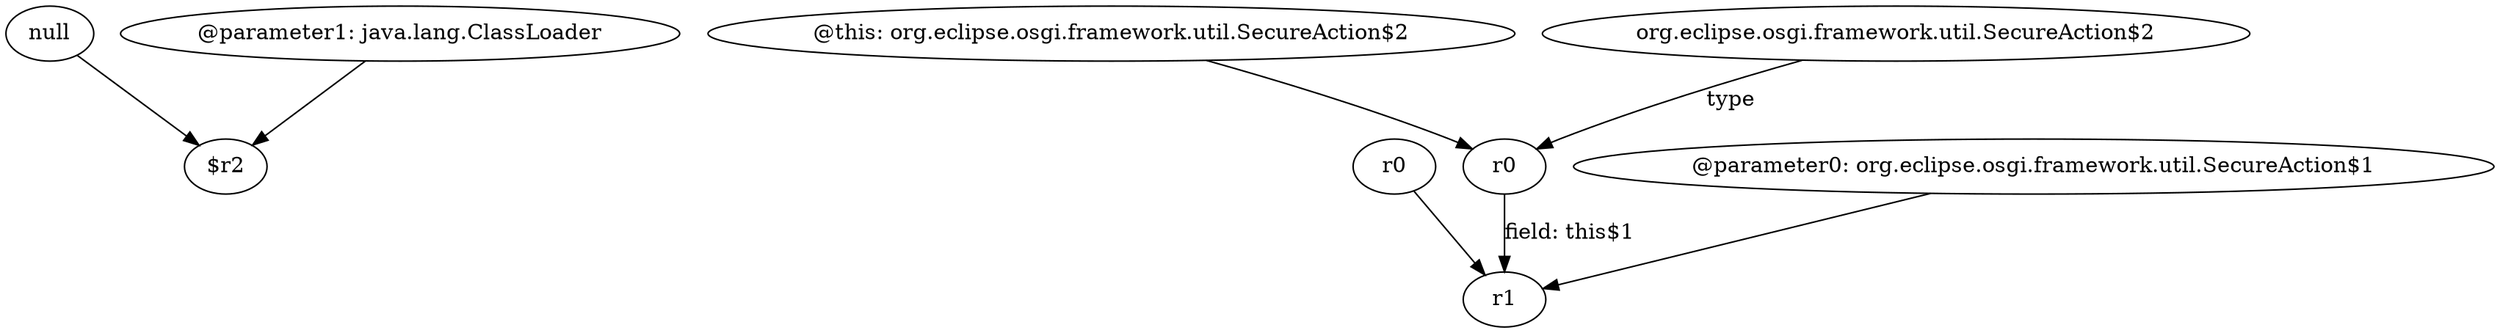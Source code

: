 digraph g {
0[label="null"]
1[label="$r2"]
0->1[label=""]
2[label="r0"]
3[label="r1"]
2->3[label=""]
4[label="@this: org.eclipse.osgi.framework.util.SecureAction$2"]
5[label="r0"]
4->5[label=""]
6[label="@parameter0: org.eclipse.osgi.framework.util.SecureAction$1"]
6->3[label=""]
7[label="@parameter1: java.lang.ClassLoader"]
7->1[label=""]
5->3[label="field: this$1"]
8[label="org.eclipse.osgi.framework.util.SecureAction$2"]
8->5[label="type"]
}